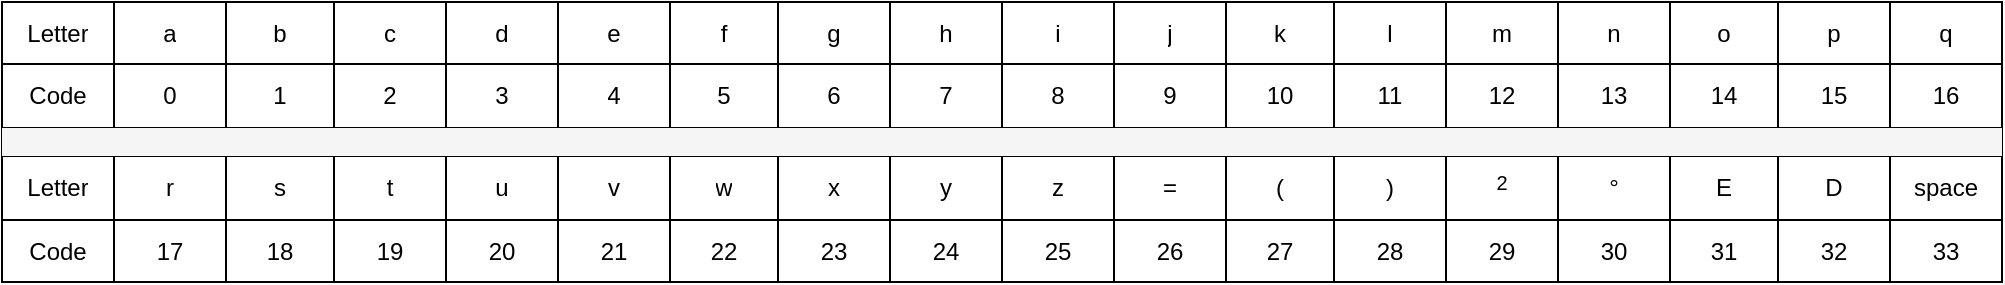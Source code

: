 <mxfile version="26.0.16">
  <diagram name="Page-1" id="gaOiYeLSS0fIoomRk49V">
    <mxGraphModel dx="1770" dy="775" grid="1" gridSize="10" guides="1" tooltips="1" connect="1" arrows="1" fold="1" page="1" pageScale="1" pageWidth="570" pageHeight="940" math="0" shadow="0">
      <root>
        <mxCell id="0" />
        <mxCell id="1" parent="0" />
        <mxCell id="w7caCeNGgn6BqTHNLdJ1-1" value="" style="shape=table;startSize=0;container=1;collapsible=0;childLayout=tableLayout;fillColor=none;" vertex="1" parent="1">
          <mxGeometry x="-300" y="180" width="1000" height="140" as="geometry" />
        </mxCell>
        <mxCell id="w7caCeNGgn6BqTHNLdJ1-2" value="" style="shape=tableRow;horizontal=0;startSize=0;swimlaneHead=0;swimlaneBody=0;strokeColor=inherit;top=0;left=0;bottom=0;right=0;collapsible=0;dropTarget=0;fillColor=none;points=[[0,0.5],[1,0.5]];portConstraint=eastwest;" vertex="1" parent="w7caCeNGgn6BqTHNLdJ1-1">
          <mxGeometry width="1000" height="31" as="geometry" />
        </mxCell>
        <mxCell id="w7caCeNGgn6BqTHNLdJ1-3" value="Letter" style="shape=partialRectangle;html=1;whiteSpace=wrap;connectable=0;strokeColor=inherit;overflow=hidden;fillColor=none;top=0;left=0;bottom=0;right=0;pointerEvents=1;" vertex="1" parent="w7caCeNGgn6BqTHNLdJ1-2">
          <mxGeometry width="56" height="31" as="geometry">
            <mxRectangle width="56" height="31" as="alternateBounds" />
          </mxGeometry>
        </mxCell>
        <mxCell id="w7caCeNGgn6BqTHNLdJ1-4" value="a" style="shape=partialRectangle;html=1;whiteSpace=wrap;connectable=0;strokeColor=inherit;overflow=hidden;fillColor=none;top=0;left=0;bottom=0;right=0;pointerEvents=1;" vertex="1" parent="w7caCeNGgn6BqTHNLdJ1-2">
          <mxGeometry x="56" width="56" height="31" as="geometry">
            <mxRectangle width="56" height="31" as="alternateBounds" />
          </mxGeometry>
        </mxCell>
        <mxCell id="w7caCeNGgn6BqTHNLdJ1-5" value="b" style="shape=partialRectangle;html=1;whiteSpace=wrap;connectable=0;strokeColor=inherit;overflow=hidden;fillColor=none;top=0;left=0;bottom=0;right=0;pointerEvents=1;" vertex="1" parent="w7caCeNGgn6BqTHNLdJ1-2">
          <mxGeometry x="112" width="54" height="31" as="geometry">
            <mxRectangle width="54" height="31" as="alternateBounds" />
          </mxGeometry>
        </mxCell>
        <mxCell id="w7caCeNGgn6BqTHNLdJ1-6" value="c" style="shape=partialRectangle;html=1;whiteSpace=wrap;connectable=0;strokeColor=inherit;overflow=hidden;fillColor=none;top=0;left=0;bottom=0;right=0;pointerEvents=1;" vertex="1" parent="w7caCeNGgn6BqTHNLdJ1-2">
          <mxGeometry x="166" width="56" height="31" as="geometry">
            <mxRectangle width="56" height="31" as="alternateBounds" />
          </mxGeometry>
        </mxCell>
        <mxCell id="w7caCeNGgn6BqTHNLdJ1-7" value="d" style="shape=partialRectangle;html=1;whiteSpace=wrap;connectable=0;strokeColor=inherit;overflow=hidden;fillColor=none;top=0;left=0;bottom=0;right=0;pointerEvents=1;" vertex="1" parent="w7caCeNGgn6BqTHNLdJ1-2">
          <mxGeometry x="222" width="56" height="31" as="geometry">
            <mxRectangle width="56" height="31" as="alternateBounds" />
          </mxGeometry>
        </mxCell>
        <mxCell id="w7caCeNGgn6BqTHNLdJ1-8" value="e" style="shape=partialRectangle;html=1;whiteSpace=wrap;connectable=0;strokeColor=inherit;overflow=hidden;fillColor=none;top=0;left=0;bottom=0;right=0;pointerEvents=1;" vertex="1" parent="w7caCeNGgn6BqTHNLdJ1-2">
          <mxGeometry x="278" width="56" height="31" as="geometry">
            <mxRectangle width="56" height="31" as="alternateBounds" />
          </mxGeometry>
        </mxCell>
        <mxCell id="w7caCeNGgn6BqTHNLdJ1-9" value="f" style="shape=partialRectangle;html=1;whiteSpace=wrap;connectable=0;strokeColor=inherit;overflow=hidden;fillColor=none;top=0;left=0;bottom=0;right=0;pointerEvents=1;" vertex="1" parent="w7caCeNGgn6BqTHNLdJ1-2">
          <mxGeometry x="334" width="54" height="31" as="geometry">
            <mxRectangle width="54" height="31" as="alternateBounds" />
          </mxGeometry>
        </mxCell>
        <mxCell id="w7caCeNGgn6BqTHNLdJ1-10" value="g" style="shape=partialRectangle;html=1;whiteSpace=wrap;connectable=0;strokeColor=inherit;overflow=hidden;fillColor=none;top=0;left=0;bottom=0;right=0;pointerEvents=1;" vertex="1" parent="w7caCeNGgn6BqTHNLdJ1-2">
          <mxGeometry x="388" width="56" height="31" as="geometry">
            <mxRectangle width="56" height="31" as="alternateBounds" />
          </mxGeometry>
        </mxCell>
        <mxCell id="w7caCeNGgn6BqTHNLdJ1-11" value="h" style="shape=partialRectangle;html=1;whiteSpace=wrap;connectable=0;strokeColor=inherit;overflow=hidden;fillColor=none;top=0;left=0;bottom=0;right=0;pointerEvents=1;" vertex="1" parent="w7caCeNGgn6BqTHNLdJ1-2">
          <mxGeometry x="444" width="56" height="31" as="geometry">
            <mxRectangle width="56" height="31" as="alternateBounds" />
          </mxGeometry>
        </mxCell>
        <mxCell id="w7caCeNGgn6BqTHNLdJ1-12" value="i" style="shape=partialRectangle;html=1;whiteSpace=wrap;connectable=0;strokeColor=inherit;overflow=hidden;fillColor=none;top=0;left=0;bottom=0;right=0;pointerEvents=1;" vertex="1" parent="w7caCeNGgn6BqTHNLdJ1-2">
          <mxGeometry x="500" width="56" height="31" as="geometry">
            <mxRectangle width="56" height="31" as="alternateBounds" />
          </mxGeometry>
        </mxCell>
        <mxCell id="w7caCeNGgn6BqTHNLdJ1-13" value="j" style="shape=partialRectangle;html=1;whiteSpace=wrap;connectable=0;strokeColor=inherit;overflow=hidden;fillColor=none;top=0;left=0;bottom=0;right=0;pointerEvents=1;" vertex="1" parent="w7caCeNGgn6BqTHNLdJ1-2">
          <mxGeometry x="556" width="56" height="31" as="geometry">
            <mxRectangle width="56" height="31" as="alternateBounds" />
          </mxGeometry>
        </mxCell>
        <mxCell id="w7caCeNGgn6BqTHNLdJ1-14" value="k" style="shape=partialRectangle;html=1;whiteSpace=wrap;connectable=0;strokeColor=inherit;overflow=hidden;fillColor=none;top=0;left=0;bottom=0;right=0;pointerEvents=1;" vertex="1" parent="w7caCeNGgn6BqTHNLdJ1-2">
          <mxGeometry x="612" width="54" height="31" as="geometry">
            <mxRectangle width="54" height="31" as="alternateBounds" />
          </mxGeometry>
        </mxCell>
        <mxCell id="w7caCeNGgn6BqTHNLdJ1-15" value="l" style="shape=partialRectangle;html=1;whiteSpace=wrap;connectable=0;strokeColor=inherit;overflow=hidden;fillColor=none;top=0;left=0;bottom=0;right=0;pointerEvents=1;" vertex="1" parent="w7caCeNGgn6BqTHNLdJ1-2">
          <mxGeometry x="666" width="56" height="31" as="geometry">
            <mxRectangle width="56" height="31" as="alternateBounds" />
          </mxGeometry>
        </mxCell>
        <mxCell id="w7caCeNGgn6BqTHNLdJ1-16" value="m" style="shape=partialRectangle;html=1;whiteSpace=wrap;connectable=0;strokeColor=inherit;overflow=hidden;fillColor=none;top=0;left=0;bottom=0;right=0;pointerEvents=1;" vertex="1" parent="w7caCeNGgn6BqTHNLdJ1-2">
          <mxGeometry x="722" width="56" height="31" as="geometry">
            <mxRectangle width="56" height="31" as="alternateBounds" />
          </mxGeometry>
        </mxCell>
        <mxCell id="w7caCeNGgn6BqTHNLdJ1-17" value="n" style="shape=partialRectangle;html=1;whiteSpace=wrap;connectable=0;strokeColor=inherit;overflow=hidden;fillColor=none;top=0;left=0;bottom=0;right=0;pointerEvents=1;" vertex="1" parent="w7caCeNGgn6BqTHNLdJ1-2">
          <mxGeometry x="778" width="56" height="31" as="geometry">
            <mxRectangle width="56" height="31" as="alternateBounds" />
          </mxGeometry>
        </mxCell>
        <mxCell id="w7caCeNGgn6BqTHNLdJ1-18" value="o" style="shape=partialRectangle;html=1;whiteSpace=wrap;connectable=0;strokeColor=inherit;overflow=hidden;fillColor=none;top=0;left=0;bottom=0;right=0;pointerEvents=1;" vertex="1" parent="w7caCeNGgn6BqTHNLdJ1-2">
          <mxGeometry x="834" width="54" height="31" as="geometry">
            <mxRectangle width="54" height="31" as="alternateBounds" />
          </mxGeometry>
        </mxCell>
        <mxCell id="w7caCeNGgn6BqTHNLdJ1-19" value="p" style="shape=partialRectangle;html=1;whiteSpace=wrap;connectable=0;strokeColor=inherit;overflow=hidden;fillColor=none;top=0;left=0;bottom=0;right=0;pointerEvents=1;" vertex="1" parent="w7caCeNGgn6BqTHNLdJ1-2">
          <mxGeometry x="888" width="56" height="31" as="geometry">
            <mxRectangle width="56" height="31" as="alternateBounds" />
          </mxGeometry>
        </mxCell>
        <mxCell id="w7caCeNGgn6BqTHNLdJ1-92" value="q" style="shape=partialRectangle;html=1;whiteSpace=wrap;connectable=0;strokeColor=inherit;overflow=hidden;fillColor=none;top=0;left=0;bottom=0;right=0;pointerEvents=1;" vertex="1" parent="w7caCeNGgn6BqTHNLdJ1-2">
          <mxGeometry x="944" width="56" height="31" as="geometry">
            <mxRectangle width="56" height="31" as="alternateBounds" />
          </mxGeometry>
        </mxCell>
        <mxCell id="w7caCeNGgn6BqTHNLdJ1-20" value="" style="shape=tableRow;horizontal=0;startSize=0;swimlaneHead=0;swimlaneBody=0;strokeColor=inherit;top=0;left=0;bottom=0;right=0;collapsible=0;dropTarget=0;fillColor=none;points=[[0,0.5],[1,0.5]];portConstraint=eastwest;" vertex="1" parent="w7caCeNGgn6BqTHNLdJ1-1">
          <mxGeometry y="31" width="1000" height="32" as="geometry" />
        </mxCell>
        <mxCell id="w7caCeNGgn6BqTHNLdJ1-21" value="Code" style="shape=partialRectangle;html=1;whiteSpace=wrap;connectable=0;strokeColor=inherit;overflow=hidden;fillColor=none;top=0;left=0;bottom=0;right=0;pointerEvents=1;" vertex="1" parent="w7caCeNGgn6BqTHNLdJ1-20">
          <mxGeometry width="56" height="32" as="geometry">
            <mxRectangle width="56" height="32" as="alternateBounds" />
          </mxGeometry>
        </mxCell>
        <mxCell id="w7caCeNGgn6BqTHNLdJ1-22" value="0" style="shape=partialRectangle;html=1;whiteSpace=wrap;connectable=0;strokeColor=inherit;overflow=hidden;fillColor=none;top=0;left=0;bottom=0;right=0;pointerEvents=1;" vertex="1" parent="w7caCeNGgn6BqTHNLdJ1-20">
          <mxGeometry x="56" width="56" height="32" as="geometry">
            <mxRectangle width="56" height="32" as="alternateBounds" />
          </mxGeometry>
        </mxCell>
        <mxCell id="w7caCeNGgn6BqTHNLdJ1-23" value="1" style="shape=partialRectangle;html=1;whiteSpace=wrap;connectable=0;strokeColor=inherit;overflow=hidden;fillColor=none;top=0;left=0;bottom=0;right=0;pointerEvents=1;" vertex="1" parent="w7caCeNGgn6BqTHNLdJ1-20">
          <mxGeometry x="112" width="54" height="32" as="geometry">
            <mxRectangle width="54" height="32" as="alternateBounds" />
          </mxGeometry>
        </mxCell>
        <mxCell id="w7caCeNGgn6BqTHNLdJ1-24" value="2" style="shape=partialRectangle;html=1;whiteSpace=wrap;connectable=0;strokeColor=inherit;overflow=hidden;fillColor=none;top=0;left=0;bottom=0;right=0;pointerEvents=1;" vertex="1" parent="w7caCeNGgn6BqTHNLdJ1-20">
          <mxGeometry x="166" width="56" height="32" as="geometry">
            <mxRectangle width="56" height="32" as="alternateBounds" />
          </mxGeometry>
        </mxCell>
        <mxCell id="w7caCeNGgn6BqTHNLdJ1-25" value="3" style="shape=partialRectangle;html=1;whiteSpace=wrap;connectable=0;strokeColor=inherit;overflow=hidden;fillColor=none;top=0;left=0;bottom=0;right=0;pointerEvents=1;" vertex="1" parent="w7caCeNGgn6BqTHNLdJ1-20">
          <mxGeometry x="222" width="56" height="32" as="geometry">
            <mxRectangle width="56" height="32" as="alternateBounds" />
          </mxGeometry>
        </mxCell>
        <mxCell id="w7caCeNGgn6BqTHNLdJ1-26" value="4" style="shape=partialRectangle;html=1;whiteSpace=wrap;connectable=0;strokeColor=inherit;overflow=hidden;fillColor=none;top=0;left=0;bottom=0;right=0;pointerEvents=1;" vertex="1" parent="w7caCeNGgn6BqTHNLdJ1-20">
          <mxGeometry x="278" width="56" height="32" as="geometry">
            <mxRectangle width="56" height="32" as="alternateBounds" />
          </mxGeometry>
        </mxCell>
        <mxCell id="w7caCeNGgn6BqTHNLdJ1-27" value="5" style="shape=partialRectangle;html=1;whiteSpace=wrap;connectable=0;strokeColor=inherit;overflow=hidden;fillColor=none;top=0;left=0;bottom=0;right=0;pointerEvents=1;" vertex="1" parent="w7caCeNGgn6BqTHNLdJ1-20">
          <mxGeometry x="334" width="54" height="32" as="geometry">
            <mxRectangle width="54" height="32" as="alternateBounds" />
          </mxGeometry>
        </mxCell>
        <mxCell id="w7caCeNGgn6BqTHNLdJ1-28" value="6" style="shape=partialRectangle;html=1;whiteSpace=wrap;connectable=0;strokeColor=inherit;overflow=hidden;fillColor=none;top=0;left=0;bottom=0;right=0;pointerEvents=1;" vertex="1" parent="w7caCeNGgn6BqTHNLdJ1-20">
          <mxGeometry x="388" width="56" height="32" as="geometry">
            <mxRectangle width="56" height="32" as="alternateBounds" />
          </mxGeometry>
        </mxCell>
        <mxCell id="w7caCeNGgn6BqTHNLdJ1-29" value="7" style="shape=partialRectangle;html=1;whiteSpace=wrap;connectable=0;strokeColor=inherit;overflow=hidden;fillColor=none;top=0;left=0;bottom=0;right=0;pointerEvents=1;" vertex="1" parent="w7caCeNGgn6BqTHNLdJ1-20">
          <mxGeometry x="444" width="56" height="32" as="geometry">
            <mxRectangle width="56" height="32" as="alternateBounds" />
          </mxGeometry>
        </mxCell>
        <mxCell id="w7caCeNGgn6BqTHNLdJ1-30" value="8" style="shape=partialRectangle;html=1;whiteSpace=wrap;connectable=0;strokeColor=inherit;overflow=hidden;fillColor=none;top=0;left=0;bottom=0;right=0;pointerEvents=1;" vertex="1" parent="w7caCeNGgn6BqTHNLdJ1-20">
          <mxGeometry x="500" width="56" height="32" as="geometry">
            <mxRectangle width="56" height="32" as="alternateBounds" />
          </mxGeometry>
        </mxCell>
        <mxCell id="w7caCeNGgn6BqTHNLdJ1-31" value="9" style="shape=partialRectangle;html=1;whiteSpace=wrap;connectable=0;strokeColor=inherit;overflow=hidden;fillColor=none;top=0;left=0;bottom=0;right=0;pointerEvents=1;" vertex="1" parent="w7caCeNGgn6BqTHNLdJ1-20">
          <mxGeometry x="556" width="56" height="32" as="geometry">
            <mxRectangle width="56" height="32" as="alternateBounds" />
          </mxGeometry>
        </mxCell>
        <mxCell id="w7caCeNGgn6BqTHNLdJ1-32" value="10" style="shape=partialRectangle;html=1;whiteSpace=wrap;connectable=0;strokeColor=inherit;overflow=hidden;fillColor=none;top=0;left=0;bottom=0;right=0;pointerEvents=1;" vertex="1" parent="w7caCeNGgn6BqTHNLdJ1-20">
          <mxGeometry x="612" width="54" height="32" as="geometry">
            <mxRectangle width="54" height="32" as="alternateBounds" />
          </mxGeometry>
        </mxCell>
        <mxCell id="w7caCeNGgn6BqTHNLdJ1-33" value="11" style="shape=partialRectangle;html=1;whiteSpace=wrap;connectable=0;strokeColor=inherit;overflow=hidden;fillColor=none;top=0;left=0;bottom=0;right=0;pointerEvents=1;" vertex="1" parent="w7caCeNGgn6BqTHNLdJ1-20">
          <mxGeometry x="666" width="56" height="32" as="geometry">
            <mxRectangle width="56" height="32" as="alternateBounds" />
          </mxGeometry>
        </mxCell>
        <mxCell id="w7caCeNGgn6BqTHNLdJ1-34" value="12" style="shape=partialRectangle;html=1;whiteSpace=wrap;connectable=0;strokeColor=inherit;overflow=hidden;fillColor=none;top=0;left=0;bottom=0;right=0;pointerEvents=1;" vertex="1" parent="w7caCeNGgn6BqTHNLdJ1-20">
          <mxGeometry x="722" width="56" height="32" as="geometry">
            <mxRectangle width="56" height="32" as="alternateBounds" />
          </mxGeometry>
        </mxCell>
        <mxCell id="w7caCeNGgn6BqTHNLdJ1-35" value="13" style="shape=partialRectangle;html=1;whiteSpace=wrap;connectable=0;strokeColor=inherit;overflow=hidden;fillColor=none;top=0;left=0;bottom=0;right=0;pointerEvents=1;" vertex="1" parent="w7caCeNGgn6BqTHNLdJ1-20">
          <mxGeometry x="778" width="56" height="32" as="geometry">
            <mxRectangle width="56" height="32" as="alternateBounds" />
          </mxGeometry>
        </mxCell>
        <mxCell id="w7caCeNGgn6BqTHNLdJ1-36" value="14" style="shape=partialRectangle;html=1;whiteSpace=wrap;connectable=0;strokeColor=inherit;overflow=hidden;fillColor=none;top=0;left=0;bottom=0;right=0;pointerEvents=1;" vertex="1" parent="w7caCeNGgn6BqTHNLdJ1-20">
          <mxGeometry x="834" width="54" height="32" as="geometry">
            <mxRectangle width="54" height="32" as="alternateBounds" />
          </mxGeometry>
        </mxCell>
        <mxCell id="w7caCeNGgn6BqTHNLdJ1-37" value="15" style="shape=partialRectangle;html=1;whiteSpace=wrap;connectable=0;strokeColor=inherit;overflow=hidden;fillColor=none;top=0;left=0;bottom=0;right=0;pointerEvents=1;" vertex="1" parent="w7caCeNGgn6BqTHNLdJ1-20">
          <mxGeometry x="888" width="56" height="32" as="geometry">
            <mxRectangle width="56" height="32" as="alternateBounds" />
          </mxGeometry>
        </mxCell>
        <mxCell id="w7caCeNGgn6BqTHNLdJ1-93" value="16" style="shape=partialRectangle;html=1;whiteSpace=wrap;connectable=0;strokeColor=inherit;overflow=hidden;fillColor=none;top=0;left=0;bottom=0;right=0;pointerEvents=1;" vertex="1" parent="w7caCeNGgn6BqTHNLdJ1-20">
          <mxGeometry x="944" width="56" height="32" as="geometry">
            <mxRectangle width="56" height="32" as="alternateBounds" />
          </mxGeometry>
        </mxCell>
        <mxCell id="w7caCeNGgn6BqTHNLdJ1-38" value="" style="shape=tableRow;horizontal=0;startSize=0;swimlaneHead=0;swimlaneBody=0;strokeColor=inherit;top=0;left=0;bottom=0;right=0;collapsible=0;dropTarget=0;fillColor=none;points=[[0,0.5],[1,0.5]];portConstraint=eastwest;" vertex="1" parent="w7caCeNGgn6BqTHNLdJ1-1">
          <mxGeometry y="63" width="1000" height="14" as="geometry" />
        </mxCell>
        <mxCell id="w7caCeNGgn6BqTHNLdJ1-39" value="" style="shape=partialRectangle;html=1;whiteSpace=wrap;connectable=0;strokeColor=#666666;overflow=hidden;fillColor=#f5f5f5;top=0;left=0;bottom=0;right=0;pointerEvents=1;fontColor=#333333;" vertex="1" parent="w7caCeNGgn6BqTHNLdJ1-38">
          <mxGeometry width="56" height="14" as="geometry">
            <mxRectangle width="56" height="14" as="alternateBounds" />
          </mxGeometry>
        </mxCell>
        <mxCell id="w7caCeNGgn6BqTHNLdJ1-40" value="" style="shape=partialRectangle;html=1;whiteSpace=wrap;connectable=0;strokeColor=#666666;overflow=hidden;fillColor=#f5f5f5;top=0;left=0;bottom=0;right=0;pointerEvents=1;fontColor=#333333;" vertex="1" parent="w7caCeNGgn6BqTHNLdJ1-38">
          <mxGeometry x="56" width="56" height="14" as="geometry">
            <mxRectangle width="56" height="14" as="alternateBounds" />
          </mxGeometry>
        </mxCell>
        <mxCell id="w7caCeNGgn6BqTHNLdJ1-41" value="" style="shape=partialRectangle;html=1;whiteSpace=wrap;connectable=0;strokeColor=#666666;overflow=hidden;fillColor=#f5f5f5;top=0;left=0;bottom=0;right=0;pointerEvents=1;fontColor=#333333;" vertex="1" parent="w7caCeNGgn6BqTHNLdJ1-38">
          <mxGeometry x="112" width="54" height="14" as="geometry">
            <mxRectangle width="54" height="14" as="alternateBounds" />
          </mxGeometry>
        </mxCell>
        <mxCell id="w7caCeNGgn6BqTHNLdJ1-42" value="" style="shape=partialRectangle;html=1;whiteSpace=wrap;connectable=0;strokeColor=#666666;overflow=hidden;fillColor=#f5f5f5;top=0;left=0;bottom=0;right=0;pointerEvents=1;fontColor=#333333;" vertex="1" parent="w7caCeNGgn6BqTHNLdJ1-38">
          <mxGeometry x="166" width="56" height="14" as="geometry">
            <mxRectangle width="56" height="14" as="alternateBounds" />
          </mxGeometry>
        </mxCell>
        <mxCell id="w7caCeNGgn6BqTHNLdJ1-43" value="" style="shape=partialRectangle;html=1;whiteSpace=wrap;connectable=0;strokeColor=#666666;overflow=hidden;fillColor=#f5f5f5;top=0;left=0;bottom=0;right=0;pointerEvents=1;fontColor=#333333;" vertex="1" parent="w7caCeNGgn6BqTHNLdJ1-38">
          <mxGeometry x="222" width="56" height="14" as="geometry">
            <mxRectangle width="56" height="14" as="alternateBounds" />
          </mxGeometry>
        </mxCell>
        <mxCell id="w7caCeNGgn6BqTHNLdJ1-44" value="" style="shape=partialRectangle;html=1;whiteSpace=wrap;connectable=0;strokeColor=#666666;overflow=hidden;fillColor=#f5f5f5;top=0;left=0;bottom=0;right=0;pointerEvents=1;fontColor=#333333;" vertex="1" parent="w7caCeNGgn6BqTHNLdJ1-38">
          <mxGeometry x="278" width="56" height="14" as="geometry">
            <mxRectangle width="56" height="14" as="alternateBounds" />
          </mxGeometry>
        </mxCell>
        <mxCell id="w7caCeNGgn6BqTHNLdJ1-45" value="" style="shape=partialRectangle;html=1;whiteSpace=wrap;connectable=0;strokeColor=#666666;overflow=hidden;fillColor=#f5f5f5;top=0;left=0;bottom=0;right=0;pointerEvents=1;fontColor=#333333;" vertex="1" parent="w7caCeNGgn6BqTHNLdJ1-38">
          <mxGeometry x="334" width="54" height="14" as="geometry">
            <mxRectangle width="54" height="14" as="alternateBounds" />
          </mxGeometry>
        </mxCell>
        <mxCell id="w7caCeNGgn6BqTHNLdJ1-46" value="" style="shape=partialRectangle;html=1;whiteSpace=wrap;connectable=0;strokeColor=#666666;overflow=hidden;fillColor=#f5f5f5;top=0;left=0;bottom=0;right=0;pointerEvents=1;fontColor=#333333;" vertex="1" parent="w7caCeNGgn6BqTHNLdJ1-38">
          <mxGeometry x="388" width="56" height="14" as="geometry">
            <mxRectangle width="56" height="14" as="alternateBounds" />
          </mxGeometry>
        </mxCell>
        <mxCell id="w7caCeNGgn6BqTHNLdJ1-47" value="" style="shape=partialRectangle;html=1;whiteSpace=wrap;connectable=0;strokeColor=#666666;overflow=hidden;fillColor=#f5f5f5;top=0;left=0;bottom=0;right=0;pointerEvents=1;fontColor=#333333;" vertex="1" parent="w7caCeNGgn6BqTHNLdJ1-38">
          <mxGeometry x="444" width="56" height="14" as="geometry">
            <mxRectangle width="56" height="14" as="alternateBounds" />
          </mxGeometry>
        </mxCell>
        <mxCell id="w7caCeNGgn6BqTHNLdJ1-48" value="" style="shape=partialRectangle;html=1;whiteSpace=wrap;connectable=0;strokeColor=#666666;overflow=hidden;fillColor=#f5f5f5;top=0;left=0;bottom=0;right=0;pointerEvents=1;fontColor=#333333;" vertex="1" parent="w7caCeNGgn6BqTHNLdJ1-38">
          <mxGeometry x="500" width="56" height="14" as="geometry">
            <mxRectangle width="56" height="14" as="alternateBounds" />
          </mxGeometry>
        </mxCell>
        <mxCell id="w7caCeNGgn6BqTHNLdJ1-49" value="" style="shape=partialRectangle;html=1;whiteSpace=wrap;connectable=0;strokeColor=#666666;overflow=hidden;fillColor=#f5f5f5;top=0;left=0;bottom=0;right=0;pointerEvents=1;fontColor=#333333;" vertex="1" parent="w7caCeNGgn6BqTHNLdJ1-38">
          <mxGeometry x="556" width="56" height="14" as="geometry">
            <mxRectangle width="56" height="14" as="alternateBounds" />
          </mxGeometry>
        </mxCell>
        <mxCell id="w7caCeNGgn6BqTHNLdJ1-50" value="" style="shape=partialRectangle;html=1;whiteSpace=wrap;connectable=0;strokeColor=#666666;overflow=hidden;fillColor=#f5f5f5;top=0;left=0;bottom=0;right=0;pointerEvents=1;fontColor=#333333;" vertex="1" parent="w7caCeNGgn6BqTHNLdJ1-38">
          <mxGeometry x="612" width="54" height="14" as="geometry">
            <mxRectangle width="54" height="14" as="alternateBounds" />
          </mxGeometry>
        </mxCell>
        <mxCell id="w7caCeNGgn6BqTHNLdJ1-51" value="" style="shape=partialRectangle;html=1;whiteSpace=wrap;connectable=0;strokeColor=#666666;overflow=hidden;fillColor=#f5f5f5;top=0;left=0;bottom=0;right=0;pointerEvents=1;fontColor=#333333;" vertex="1" parent="w7caCeNGgn6BqTHNLdJ1-38">
          <mxGeometry x="666" width="56" height="14" as="geometry">
            <mxRectangle width="56" height="14" as="alternateBounds" />
          </mxGeometry>
        </mxCell>
        <mxCell id="w7caCeNGgn6BqTHNLdJ1-52" value="" style="shape=partialRectangle;html=1;whiteSpace=wrap;connectable=0;strokeColor=#666666;overflow=hidden;fillColor=#f5f5f5;top=0;left=0;bottom=0;right=0;pointerEvents=1;fontColor=#333333;" vertex="1" parent="w7caCeNGgn6BqTHNLdJ1-38">
          <mxGeometry x="722" width="56" height="14" as="geometry">
            <mxRectangle width="56" height="14" as="alternateBounds" />
          </mxGeometry>
        </mxCell>
        <mxCell id="w7caCeNGgn6BqTHNLdJ1-53" value="" style="shape=partialRectangle;html=1;whiteSpace=wrap;connectable=0;strokeColor=#666666;overflow=hidden;fillColor=#f5f5f5;top=0;left=0;bottom=0;right=0;pointerEvents=1;fontColor=#333333;" vertex="1" parent="w7caCeNGgn6BqTHNLdJ1-38">
          <mxGeometry x="778" width="56" height="14" as="geometry">
            <mxRectangle width="56" height="14" as="alternateBounds" />
          </mxGeometry>
        </mxCell>
        <mxCell id="w7caCeNGgn6BqTHNLdJ1-54" value="" style="shape=partialRectangle;html=1;whiteSpace=wrap;connectable=0;strokeColor=#666666;overflow=hidden;fillColor=#f5f5f5;top=0;left=0;bottom=0;right=0;pointerEvents=1;fontColor=#333333;" vertex="1" parent="w7caCeNGgn6BqTHNLdJ1-38">
          <mxGeometry x="834" width="54" height="14" as="geometry">
            <mxRectangle width="54" height="14" as="alternateBounds" />
          </mxGeometry>
        </mxCell>
        <mxCell id="w7caCeNGgn6BqTHNLdJ1-55" value="" style="shape=partialRectangle;html=1;whiteSpace=wrap;connectable=0;strokeColor=#666666;overflow=hidden;fillColor=#f5f5f5;top=0;left=0;bottom=0;right=0;pointerEvents=1;fontColor=#333333;" vertex="1" parent="w7caCeNGgn6BqTHNLdJ1-38">
          <mxGeometry x="888" width="56" height="14" as="geometry">
            <mxRectangle width="56" height="14" as="alternateBounds" />
          </mxGeometry>
        </mxCell>
        <mxCell id="w7caCeNGgn6BqTHNLdJ1-94" style="shape=partialRectangle;html=1;whiteSpace=wrap;connectable=0;strokeColor=#666666;overflow=hidden;fillColor=#f5f5f5;top=0;left=0;bottom=0;right=0;pointerEvents=1;fontColor=#333333;" vertex="1" parent="w7caCeNGgn6BqTHNLdJ1-38">
          <mxGeometry x="944" width="56" height="14" as="geometry">
            <mxRectangle width="56" height="14" as="alternateBounds" />
          </mxGeometry>
        </mxCell>
        <mxCell id="w7caCeNGgn6BqTHNLdJ1-56" value="" style="shape=tableRow;horizontal=0;startSize=0;swimlaneHead=0;swimlaneBody=0;strokeColor=inherit;top=0;left=0;bottom=0;right=0;collapsible=0;dropTarget=0;fillColor=none;points=[[0,0.5],[1,0.5]];portConstraint=eastwest;" vertex="1" parent="w7caCeNGgn6BqTHNLdJ1-1">
          <mxGeometry y="77" width="1000" height="32" as="geometry" />
        </mxCell>
        <mxCell id="w7caCeNGgn6BqTHNLdJ1-57" value="Letter" style="shape=partialRectangle;html=1;whiteSpace=wrap;connectable=0;strokeColor=inherit;overflow=hidden;fillColor=none;top=0;left=0;bottom=0;right=0;pointerEvents=1;" vertex="1" parent="w7caCeNGgn6BqTHNLdJ1-56">
          <mxGeometry width="56" height="32" as="geometry">
            <mxRectangle width="56" height="32" as="alternateBounds" />
          </mxGeometry>
        </mxCell>
        <mxCell id="w7caCeNGgn6BqTHNLdJ1-58" value="r" style="shape=partialRectangle;html=1;whiteSpace=wrap;connectable=0;strokeColor=inherit;overflow=hidden;fillColor=none;top=0;left=0;bottom=0;right=0;pointerEvents=1;" vertex="1" parent="w7caCeNGgn6BqTHNLdJ1-56">
          <mxGeometry x="56" width="56" height="32" as="geometry">
            <mxRectangle width="56" height="32" as="alternateBounds" />
          </mxGeometry>
        </mxCell>
        <mxCell id="w7caCeNGgn6BqTHNLdJ1-59" value="s" style="shape=partialRectangle;html=1;whiteSpace=wrap;connectable=0;strokeColor=inherit;overflow=hidden;fillColor=none;top=0;left=0;bottom=0;right=0;pointerEvents=1;" vertex="1" parent="w7caCeNGgn6BqTHNLdJ1-56">
          <mxGeometry x="112" width="54" height="32" as="geometry">
            <mxRectangle width="54" height="32" as="alternateBounds" />
          </mxGeometry>
        </mxCell>
        <mxCell id="w7caCeNGgn6BqTHNLdJ1-60" value="t" style="shape=partialRectangle;html=1;whiteSpace=wrap;connectable=0;strokeColor=inherit;overflow=hidden;fillColor=none;top=0;left=0;bottom=0;right=0;pointerEvents=1;" vertex="1" parent="w7caCeNGgn6BqTHNLdJ1-56">
          <mxGeometry x="166" width="56" height="32" as="geometry">
            <mxRectangle width="56" height="32" as="alternateBounds" />
          </mxGeometry>
        </mxCell>
        <mxCell id="w7caCeNGgn6BqTHNLdJ1-61" value="u" style="shape=partialRectangle;html=1;whiteSpace=wrap;connectable=0;strokeColor=inherit;overflow=hidden;fillColor=none;top=0;left=0;bottom=0;right=0;pointerEvents=1;" vertex="1" parent="w7caCeNGgn6BqTHNLdJ1-56">
          <mxGeometry x="222" width="56" height="32" as="geometry">
            <mxRectangle width="56" height="32" as="alternateBounds" />
          </mxGeometry>
        </mxCell>
        <mxCell id="w7caCeNGgn6BqTHNLdJ1-62" value="v" style="shape=partialRectangle;html=1;whiteSpace=wrap;connectable=0;strokeColor=inherit;overflow=hidden;fillColor=none;top=0;left=0;bottom=0;right=0;pointerEvents=1;" vertex="1" parent="w7caCeNGgn6BqTHNLdJ1-56">
          <mxGeometry x="278" width="56" height="32" as="geometry">
            <mxRectangle width="56" height="32" as="alternateBounds" />
          </mxGeometry>
        </mxCell>
        <mxCell id="w7caCeNGgn6BqTHNLdJ1-63" value="w" style="shape=partialRectangle;html=1;whiteSpace=wrap;connectable=0;strokeColor=inherit;overflow=hidden;fillColor=none;top=0;left=0;bottom=0;right=0;pointerEvents=1;" vertex="1" parent="w7caCeNGgn6BqTHNLdJ1-56">
          <mxGeometry x="334" width="54" height="32" as="geometry">
            <mxRectangle width="54" height="32" as="alternateBounds" />
          </mxGeometry>
        </mxCell>
        <mxCell id="w7caCeNGgn6BqTHNLdJ1-64" value="x" style="shape=partialRectangle;html=1;whiteSpace=wrap;connectable=0;strokeColor=inherit;overflow=hidden;fillColor=none;top=0;left=0;bottom=0;right=0;pointerEvents=1;" vertex="1" parent="w7caCeNGgn6BqTHNLdJ1-56">
          <mxGeometry x="388" width="56" height="32" as="geometry">
            <mxRectangle width="56" height="32" as="alternateBounds" />
          </mxGeometry>
        </mxCell>
        <mxCell id="w7caCeNGgn6BqTHNLdJ1-65" value="y" style="shape=partialRectangle;html=1;whiteSpace=wrap;connectable=0;strokeColor=inherit;overflow=hidden;fillColor=none;top=0;left=0;bottom=0;right=0;pointerEvents=1;" vertex="1" parent="w7caCeNGgn6BqTHNLdJ1-56">
          <mxGeometry x="444" width="56" height="32" as="geometry">
            <mxRectangle width="56" height="32" as="alternateBounds" />
          </mxGeometry>
        </mxCell>
        <mxCell id="w7caCeNGgn6BqTHNLdJ1-66" value="z" style="shape=partialRectangle;html=1;whiteSpace=wrap;connectable=0;strokeColor=inherit;overflow=hidden;fillColor=none;top=0;left=0;bottom=0;right=0;pointerEvents=1;" vertex="1" parent="w7caCeNGgn6BqTHNLdJ1-56">
          <mxGeometry x="500" width="56" height="32" as="geometry">
            <mxRectangle width="56" height="32" as="alternateBounds" />
          </mxGeometry>
        </mxCell>
        <mxCell id="w7caCeNGgn6BqTHNLdJ1-67" value="=" style="shape=partialRectangle;html=1;whiteSpace=wrap;connectable=0;strokeColor=inherit;overflow=hidden;fillColor=none;top=0;left=0;bottom=0;right=0;pointerEvents=1;" vertex="1" parent="w7caCeNGgn6BqTHNLdJ1-56">
          <mxGeometry x="556" width="56" height="32" as="geometry">
            <mxRectangle width="56" height="32" as="alternateBounds" />
          </mxGeometry>
        </mxCell>
        <mxCell id="w7caCeNGgn6BqTHNLdJ1-68" value="(" style="shape=partialRectangle;html=1;whiteSpace=wrap;connectable=0;strokeColor=inherit;overflow=hidden;fillColor=none;top=0;left=0;bottom=0;right=0;pointerEvents=1;" vertex="1" parent="w7caCeNGgn6BqTHNLdJ1-56">
          <mxGeometry x="612" width="54" height="32" as="geometry">
            <mxRectangle width="54" height="32" as="alternateBounds" />
          </mxGeometry>
        </mxCell>
        <mxCell id="w7caCeNGgn6BqTHNLdJ1-69" value=")" style="shape=partialRectangle;html=1;whiteSpace=wrap;connectable=0;strokeColor=inherit;overflow=hidden;fillColor=none;top=0;left=0;bottom=0;right=0;pointerEvents=1;" vertex="1" parent="w7caCeNGgn6BqTHNLdJ1-56">
          <mxGeometry x="666" width="56" height="32" as="geometry">
            <mxRectangle width="56" height="32" as="alternateBounds" />
          </mxGeometry>
        </mxCell>
        <mxCell id="w7caCeNGgn6BqTHNLdJ1-70" value="&lt;sup&gt;2&lt;/sup&gt;" style="shape=partialRectangle;html=1;whiteSpace=wrap;connectable=0;strokeColor=inherit;overflow=hidden;fillColor=none;top=0;left=0;bottom=0;right=0;pointerEvents=1;" vertex="1" parent="w7caCeNGgn6BqTHNLdJ1-56">
          <mxGeometry x="722" width="56" height="32" as="geometry">
            <mxRectangle width="56" height="32" as="alternateBounds" />
          </mxGeometry>
        </mxCell>
        <mxCell id="w7caCeNGgn6BqTHNLdJ1-71" value="&lt;font style=&quot;color: rgb(0, 0, 0);&quot;&gt;°&lt;/font&gt;" style="shape=partialRectangle;html=1;whiteSpace=wrap;connectable=0;strokeColor=inherit;overflow=hidden;fillColor=none;top=0;left=0;bottom=0;right=0;pointerEvents=1;" vertex="1" parent="w7caCeNGgn6BqTHNLdJ1-56">
          <mxGeometry x="778" width="56" height="32" as="geometry">
            <mxRectangle width="56" height="32" as="alternateBounds" />
          </mxGeometry>
        </mxCell>
        <mxCell id="w7caCeNGgn6BqTHNLdJ1-72" value="E" style="shape=partialRectangle;html=1;whiteSpace=wrap;connectable=0;strokeColor=inherit;overflow=hidden;fillColor=none;top=0;left=0;bottom=0;right=0;pointerEvents=1;" vertex="1" parent="w7caCeNGgn6BqTHNLdJ1-56">
          <mxGeometry x="834" width="54" height="32" as="geometry">
            <mxRectangle width="54" height="32" as="alternateBounds" />
          </mxGeometry>
        </mxCell>
        <mxCell id="w7caCeNGgn6BqTHNLdJ1-73" value="D" style="shape=partialRectangle;html=1;whiteSpace=wrap;connectable=0;strokeColor=inherit;overflow=hidden;fillColor=none;top=0;left=0;bottom=0;right=0;pointerEvents=1;" vertex="1" parent="w7caCeNGgn6BqTHNLdJ1-56">
          <mxGeometry x="888" width="56" height="32" as="geometry">
            <mxRectangle width="56" height="32" as="alternateBounds" />
          </mxGeometry>
        </mxCell>
        <mxCell id="w7caCeNGgn6BqTHNLdJ1-95" value="space" style="shape=partialRectangle;html=1;whiteSpace=wrap;connectable=0;strokeColor=inherit;overflow=hidden;fillColor=none;top=0;left=0;bottom=0;right=0;pointerEvents=1;" vertex="1" parent="w7caCeNGgn6BqTHNLdJ1-56">
          <mxGeometry x="944" width="56" height="32" as="geometry">
            <mxRectangle width="56" height="32" as="alternateBounds" />
          </mxGeometry>
        </mxCell>
        <mxCell id="w7caCeNGgn6BqTHNLdJ1-74" style="shape=tableRow;horizontal=0;startSize=0;swimlaneHead=0;swimlaneBody=0;strokeColor=inherit;top=0;left=0;bottom=0;right=0;collapsible=0;dropTarget=0;fillColor=none;points=[[0,0.5],[1,0.5]];portConstraint=eastwest;" vertex="1" parent="w7caCeNGgn6BqTHNLdJ1-1">
          <mxGeometry y="109" width="1000" height="31" as="geometry" />
        </mxCell>
        <mxCell id="w7caCeNGgn6BqTHNLdJ1-75" value="Code" style="shape=partialRectangle;html=1;whiteSpace=wrap;connectable=0;strokeColor=inherit;overflow=hidden;fillColor=none;top=0;left=0;bottom=0;right=0;pointerEvents=1;" vertex="1" parent="w7caCeNGgn6BqTHNLdJ1-74">
          <mxGeometry width="56" height="31" as="geometry">
            <mxRectangle width="56" height="31" as="alternateBounds" />
          </mxGeometry>
        </mxCell>
        <mxCell id="w7caCeNGgn6BqTHNLdJ1-76" value="17" style="shape=partialRectangle;html=1;whiteSpace=wrap;connectable=0;strokeColor=inherit;overflow=hidden;fillColor=none;top=0;left=0;bottom=0;right=0;pointerEvents=1;" vertex="1" parent="w7caCeNGgn6BqTHNLdJ1-74">
          <mxGeometry x="56" width="56" height="31" as="geometry">
            <mxRectangle width="56" height="31" as="alternateBounds" />
          </mxGeometry>
        </mxCell>
        <mxCell id="w7caCeNGgn6BqTHNLdJ1-77" value="18" style="shape=partialRectangle;html=1;whiteSpace=wrap;connectable=0;strokeColor=inherit;overflow=hidden;fillColor=none;top=0;left=0;bottom=0;right=0;pointerEvents=1;" vertex="1" parent="w7caCeNGgn6BqTHNLdJ1-74">
          <mxGeometry x="112" width="54" height="31" as="geometry">
            <mxRectangle width="54" height="31" as="alternateBounds" />
          </mxGeometry>
        </mxCell>
        <mxCell id="w7caCeNGgn6BqTHNLdJ1-78" value="19" style="shape=partialRectangle;html=1;whiteSpace=wrap;connectable=0;strokeColor=inherit;overflow=hidden;fillColor=none;top=0;left=0;bottom=0;right=0;pointerEvents=1;" vertex="1" parent="w7caCeNGgn6BqTHNLdJ1-74">
          <mxGeometry x="166" width="56" height="31" as="geometry">
            <mxRectangle width="56" height="31" as="alternateBounds" />
          </mxGeometry>
        </mxCell>
        <mxCell id="w7caCeNGgn6BqTHNLdJ1-79" value="20" style="shape=partialRectangle;html=1;whiteSpace=wrap;connectable=0;strokeColor=inherit;overflow=hidden;fillColor=none;top=0;left=0;bottom=0;right=0;pointerEvents=1;" vertex="1" parent="w7caCeNGgn6BqTHNLdJ1-74">
          <mxGeometry x="222" width="56" height="31" as="geometry">
            <mxRectangle width="56" height="31" as="alternateBounds" />
          </mxGeometry>
        </mxCell>
        <mxCell id="w7caCeNGgn6BqTHNLdJ1-80" value="21" style="shape=partialRectangle;html=1;whiteSpace=wrap;connectable=0;strokeColor=inherit;overflow=hidden;fillColor=none;top=0;left=0;bottom=0;right=0;pointerEvents=1;" vertex="1" parent="w7caCeNGgn6BqTHNLdJ1-74">
          <mxGeometry x="278" width="56" height="31" as="geometry">
            <mxRectangle width="56" height="31" as="alternateBounds" />
          </mxGeometry>
        </mxCell>
        <mxCell id="w7caCeNGgn6BqTHNLdJ1-81" value="22" style="shape=partialRectangle;html=1;whiteSpace=wrap;connectable=0;strokeColor=inherit;overflow=hidden;fillColor=none;top=0;left=0;bottom=0;right=0;pointerEvents=1;" vertex="1" parent="w7caCeNGgn6BqTHNLdJ1-74">
          <mxGeometry x="334" width="54" height="31" as="geometry">
            <mxRectangle width="54" height="31" as="alternateBounds" />
          </mxGeometry>
        </mxCell>
        <mxCell id="w7caCeNGgn6BqTHNLdJ1-82" value="23" style="shape=partialRectangle;html=1;whiteSpace=wrap;connectable=0;strokeColor=inherit;overflow=hidden;fillColor=none;top=0;left=0;bottom=0;right=0;pointerEvents=1;" vertex="1" parent="w7caCeNGgn6BqTHNLdJ1-74">
          <mxGeometry x="388" width="56" height="31" as="geometry">
            <mxRectangle width="56" height="31" as="alternateBounds" />
          </mxGeometry>
        </mxCell>
        <mxCell id="w7caCeNGgn6BqTHNLdJ1-83" value="24" style="shape=partialRectangle;html=1;whiteSpace=wrap;connectable=0;strokeColor=inherit;overflow=hidden;fillColor=none;top=0;left=0;bottom=0;right=0;pointerEvents=1;" vertex="1" parent="w7caCeNGgn6BqTHNLdJ1-74">
          <mxGeometry x="444" width="56" height="31" as="geometry">
            <mxRectangle width="56" height="31" as="alternateBounds" />
          </mxGeometry>
        </mxCell>
        <mxCell id="w7caCeNGgn6BqTHNLdJ1-84" value="25" style="shape=partialRectangle;html=1;whiteSpace=wrap;connectable=0;strokeColor=inherit;overflow=hidden;fillColor=none;top=0;left=0;bottom=0;right=0;pointerEvents=1;" vertex="1" parent="w7caCeNGgn6BqTHNLdJ1-74">
          <mxGeometry x="500" width="56" height="31" as="geometry">
            <mxRectangle width="56" height="31" as="alternateBounds" />
          </mxGeometry>
        </mxCell>
        <mxCell id="w7caCeNGgn6BqTHNLdJ1-85" value="26" style="shape=partialRectangle;html=1;whiteSpace=wrap;connectable=0;strokeColor=inherit;overflow=hidden;fillColor=none;top=0;left=0;bottom=0;right=0;pointerEvents=1;" vertex="1" parent="w7caCeNGgn6BqTHNLdJ1-74">
          <mxGeometry x="556" width="56" height="31" as="geometry">
            <mxRectangle width="56" height="31" as="alternateBounds" />
          </mxGeometry>
        </mxCell>
        <mxCell id="w7caCeNGgn6BqTHNLdJ1-86" value="27" style="shape=partialRectangle;html=1;whiteSpace=wrap;connectable=0;strokeColor=inherit;overflow=hidden;fillColor=none;top=0;left=0;bottom=0;right=0;pointerEvents=1;" vertex="1" parent="w7caCeNGgn6BqTHNLdJ1-74">
          <mxGeometry x="612" width="54" height="31" as="geometry">
            <mxRectangle width="54" height="31" as="alternateBounds" />
          </mxGeometry>
        </mxCell>
        <mxCell id="w7caCeNGgn6BqTHNLdJ1-87" value="28" style="shape=partialRectangle;html=1;whiteSpace=wrap;connectable=0;strokeColor=inherit;overflow=hidden;fillColor=none;top=0;left=0;bottom=0;right=0;pointerEvents=1;" vertex="1" parent="w7caCeNGgn6BqTHNLdJ1-74">
          <mxGeometry x="666" width="56" height="31" as="geometry">
            <mxRectangle width="56" height="31" as="alternateBounds" />
          </mxGeometry>
        </mxCell>
        <mxCell id="w7caCeNGgn6BqTHNLdJ1-88" value="29" style="shape=partialRectangle;html=1;whiteSpace=wrap;connectable=0;strokeColor=inherit;overflow=hidden;fillColor=none;top=0;left=0;bottom=0;right=0;pointerEvents=1;" vertex="1" parent="w7caCeNGgn6BqTHNLdJ1-74">
          <mxGeometry x="722" width="56" height="31" as="geometry">
            <mxRectangle width="56" height="31" as="alternateBounds" />
          </mxGeometry>
        </mxCell>
        <mxCell id="w7caCeNGgn6BqTHNLdJ1-89" value="30" style="shape=partialRectangle;html=1;whiteSpace=wrap;connectable=0;strokeColor=inherit;overflow=hidden;fillColor=none;top=0;left=0;bottom=0;right=0;pointerEvents=1;" vertex="1" parent="w7caCeNGgn6BqTHNLdJ1-74">
          <mxGeometry x="778" width="56" height="31" as="geometry">
            <mxRectangle width="56" height="31" as="alternateBounds" />
          </mxGeometry>
        </mxCell>
        <mxCell id="w7caCeNGgn6BqTHNLdJ1-90" value="31" style="shape=partialRectangle;html=1;whiteSpace=wrap;connectable=0;strokeColor=inherit;overflow=hidden;fillColor=none;top=0;left=0;bottom=0;right=0;pointerEvents=1;" vertex="1" parent="w7caCeNGgn6BqTHNLdJ1-74">
          <mxGeometry x="834" width="54" height="31" as="geometry">
            <mxRectangle width="54" height="31" as="alternateBounds" />
          </mxGeometry>
        </mxCell>
        <mxCell id="w7caCeNGgn6BqTHNLdJ1-91" value="32" style="shape=partialRectangle;html=1;whiteSpace=wrap;connectable=0;strokeColor=inherit;overflow=hidden;fillColor=none;top=0;left=0;bottom=0;right=0;pointerEvents=1;" vertex="1" parent="w7caCeNGgn6BqTHNLdJ1-74">
          <mxGeometry x="888" width="56" height="31" as="geometry">
            <mxRectangle width="56" height="31" as="alternateBounds" />
          </mxGeometry>
        </mxCell>
        <mxCell id="w7caCeNGgn6BqTHNLdJ1-96" value="33" style="shape=partialRectangle;html=1;whiteSpace=wrap;connectable=0;strokeColor=inherit;overflow=hidden;fillColor=none;top=0;left=0;bottom=0;right=0;pointerEvents=1;" vertex="1" parent="w7caCeNGgn6BqTHNLdJ1-74">
          <mxGeometry x="944" width="56" height="31" as="geometry">
            <mxRectangle width="56" height="31" as="alternateBounds" />
          </mxGeometry>
        </mxCell>
      </root>
    </mxGraphModel>
  </diagram>
</mxfile>
